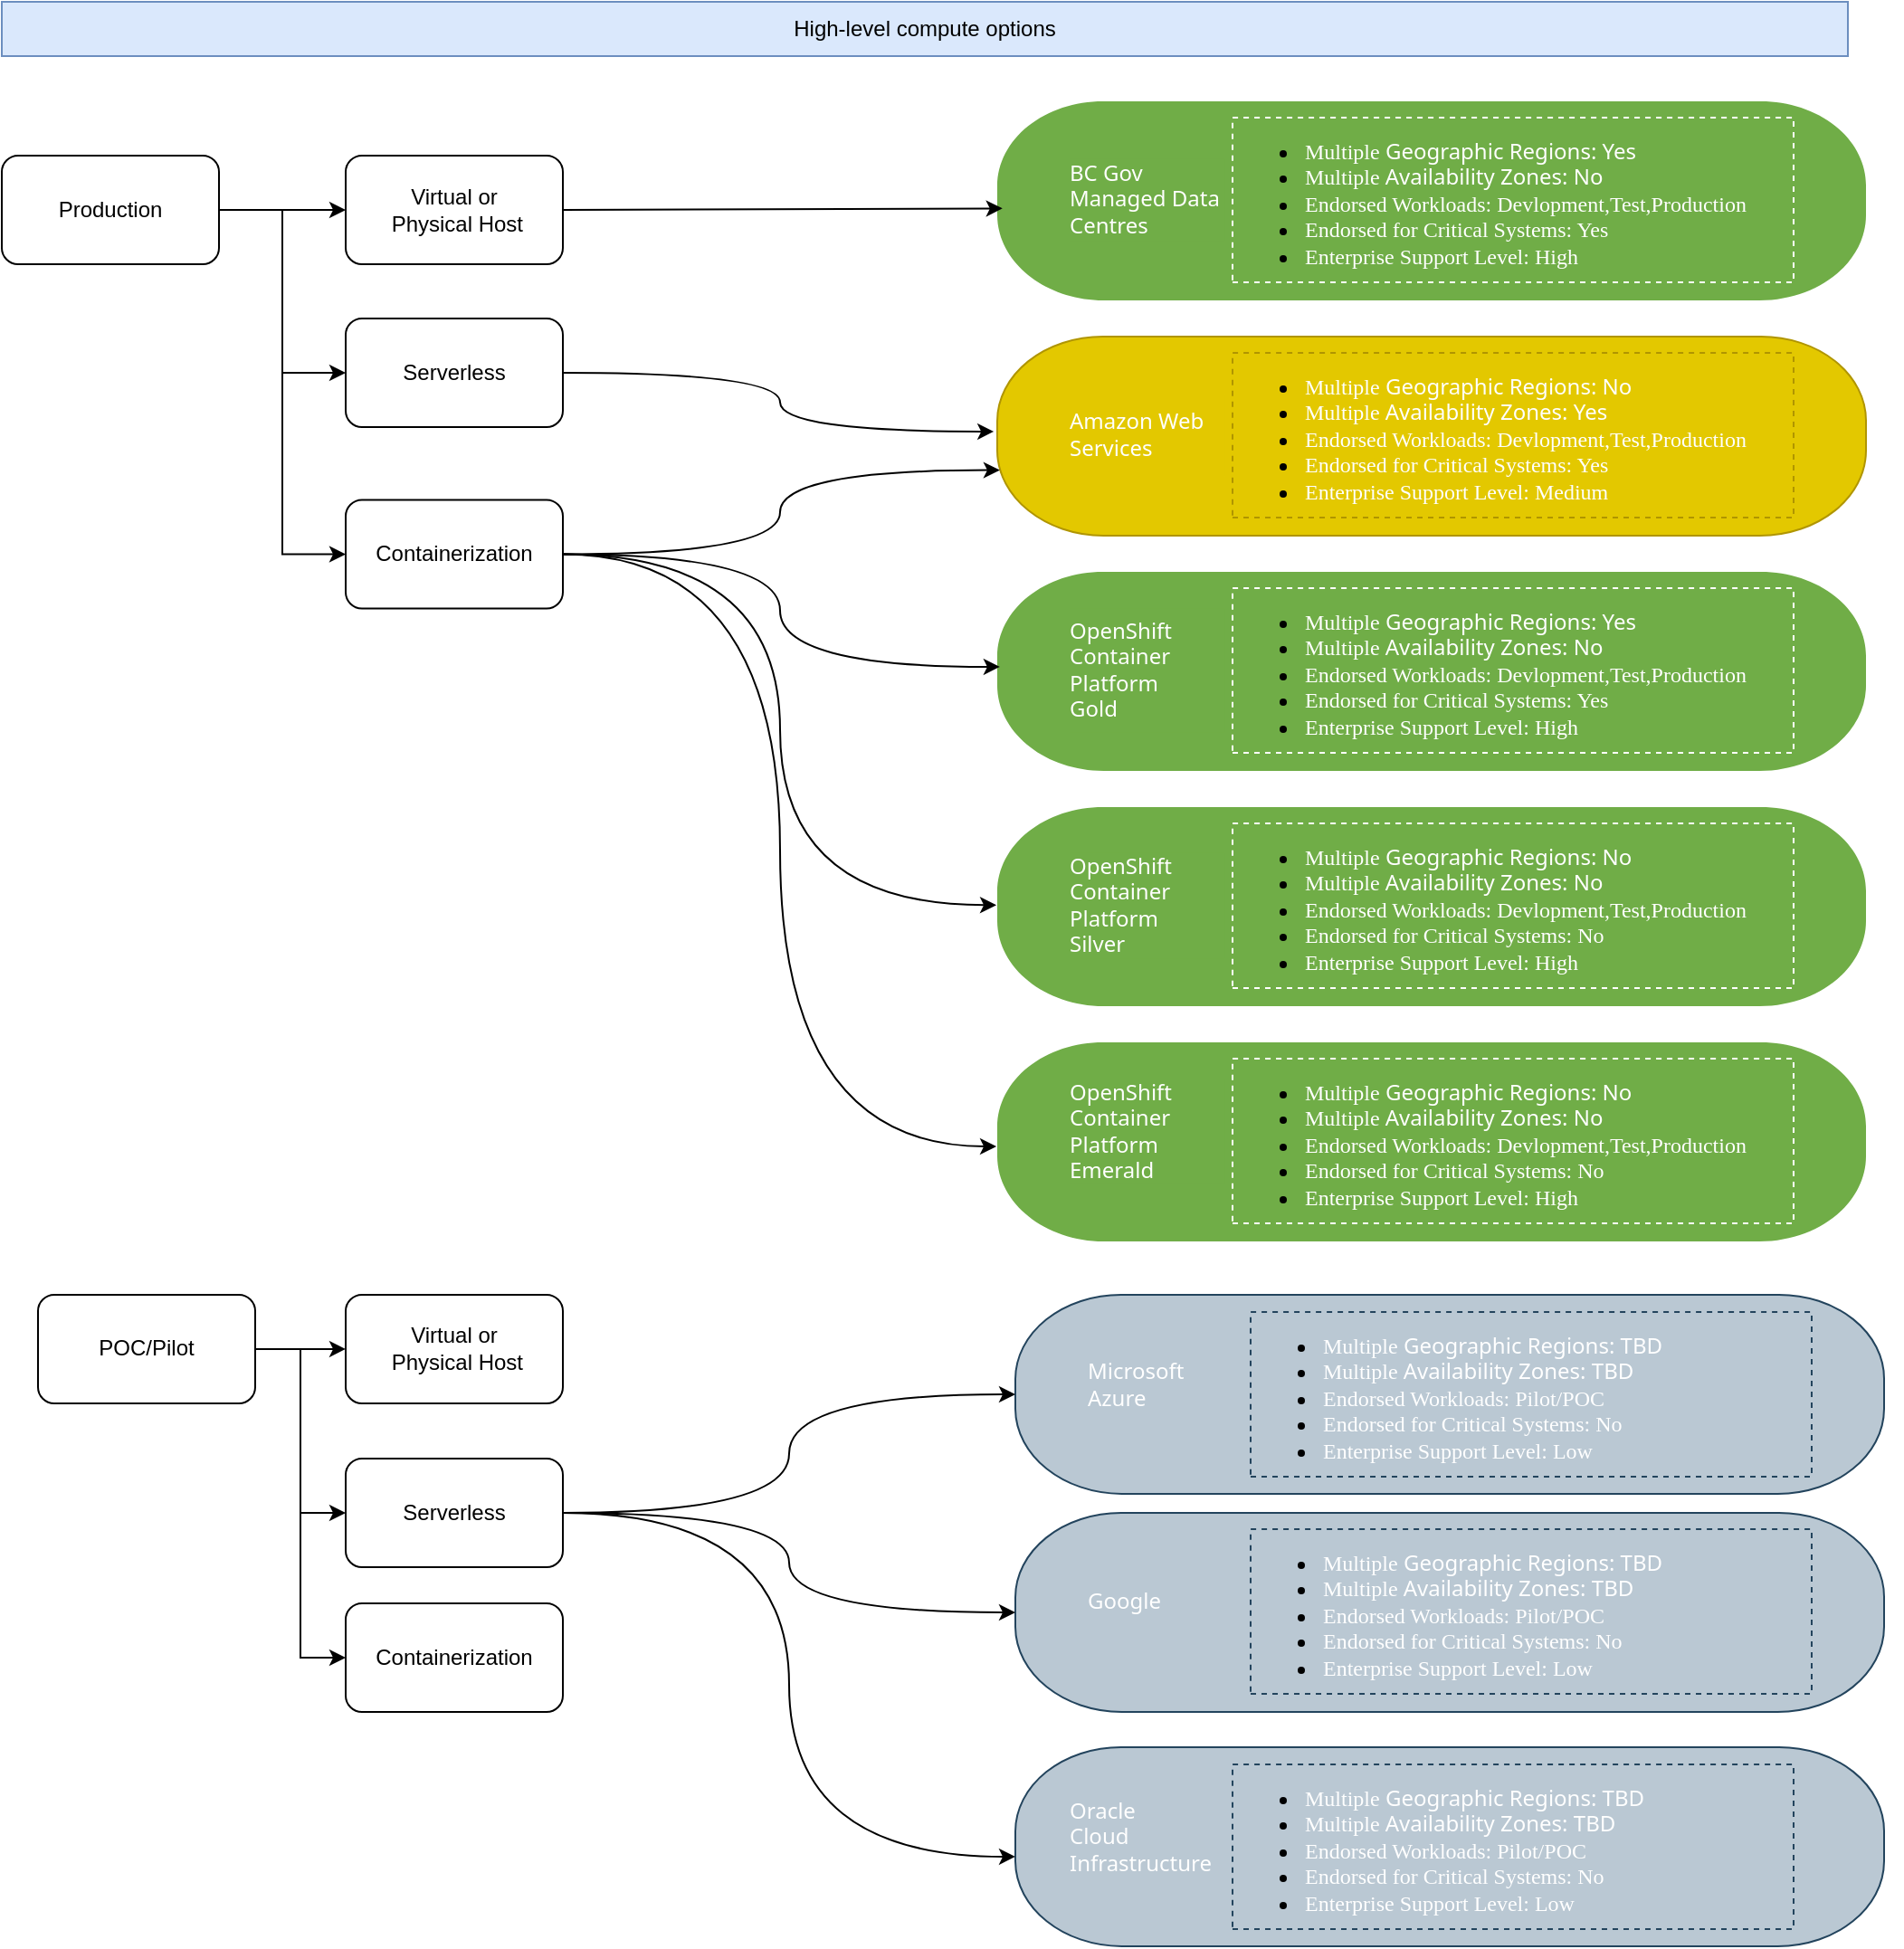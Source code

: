 <mxfile version="22.1.18" type="device">
  <diagram id="YlM8aCURYWTLifYDHDNg" name="Compute">
    <mxGraphModel dx="2814" dy="802" grid="1" gridSize="10" guides="1" tooltips="1" connect="1" arrows="1" fold="1" page="1" pageScale="1" pageWidth="850" pageHeight="1100" math="0" shadow="0">
      <root>
        <mxCell id="0" />
        <mxCell id="1" parent="0" />
        <mxCell id="L6_ODTOo7d9szGgP1L_s-1" value="High-level compute options" style="rounded=0;whiteSpace=wrap;html=1;fillColor=#dae8fc;strokeColor=#6c8ebf;" parent="1" vertex="1">
          <mxGeometry x="-1370" y="20" width="1020" height="30" as="geometry" />
        </mxCell>
        <mxCell id="L6_ODTOo7d9szGgP1L_s-3" style="edgeStyle=orthogonalEdgeStyle;rounded=0;orthogonalLoop=1;jettySize=auto;html=1;entryX=0;entryY=0.5;entryDx=0;entryDy=0;" parent="1" source="L6_ODTOo7d9szGgP1L_s-6" target="L6_ODTOo7d9szGgP1L_s-11" edge="1">
          <mxGeometry relative="1" as="geometry" />
        </mxCell>
        <mxCell id="L6_ODTOo7d9szGgP1L_s-4" style="edgeStyle=orthogonalEdgeStyle;rounded=0;orthogonalLoop=1;jettySize=auto;html=1;entryX=0;entryY=0.5;entryDx=0;entryDy=0;" parent="1" source="L6_ODTOo7d9szGgP1L_s-6" target="L6_ODTOo7d9szGgP1L_s-12" edge="1">
          <mxGeometry relative="1" as="geometry" />
        </mxCell>
        <mxCell id="L6_ODTOo7d9szGgP1L_s-5" style="edgeStyle=orthogonalEdgeStyle;rounded=0;orthogonalLoop=1;jettySize=auto;html=1;entryX=0;entryY=0.5;entryDx=0;entryDy=0;" parent="1" source="L6_ODTOo7d9szGgP1L_s-6" target="L6_ODTOo7d9szGgP1L_s-13" edge="1">
          <mxGeometry relative="1" as="geometry" />
        </mxCell>
        <mxCell id="L6_ODTOo7d9szGgP1L_s-6" value="Production" style="rounded=1;whiteSpace=wrap;html=1;" parent="1" vertex="1">
          <mxGeometry x="-1370" y="105" width="120" height="60" as="geometry" />
        </mxCell>
        <mxCell id="L6_ODTOo7d9szGgP1L_s-7" style="edgeStyle=orthogonalEdgeStyle;rounded=0;orthogonalLoop=1;jettySize=auto;html=1;entryX=0;entryY=0.5;entryDx=0;entryDy=0;" parent="1" source="L6_ODTOo7d9szGgP1L_s-10" target="L6_ODTOo7d9szGgP1L_s-55" edge="1">
          <mxGeometry relative="1" as="geometry" />
        </mxCell>
        <mxCell id="L6_ODTOo7d9szGgP1L_s-8" style="edgeStyle=orthogonalEdgeStyle;rounded=0;orthogonalLoop=1;jettySize=auto;html=1;entryX=0;entryY=0.5;entryDx=0;entryDy=0;" parent="1" source="L6_ODTOo7d9szGgP1L_s-10" target="L6_ODTOo7d9szGgP1L_s-56" edge="1">
          <mxGeometry relative="1" as="geometry" />
        </mxCell>
        <mxCell id="L6_ODTOo7d9szGgP1L_s-9" style="edgeStyle=orthogonalEdgeStyle;rounded=0;orthogonalLoop=1;jettySize=auto;html=1;entryX=0;entryY=0.5;entryDx=0;entryDy=0;" parent="1" source="L6_ODTOo7d9szGgP1L_s-10" target="L6_ODTOo7d9szGgP1L_s-58" edge="1">
          <mxGeometry relative="1" as="geometry" />
        </mxCell>
        <mxCell id="L6_ODTOo7d9szGgP1L_s-10" value="POC/Pilot" style="rounded=1;whiteSpace=wrap;html=1;" parent="1" vertex="1">
          <mxGeometry x="-1350" y="734.47" width="120" height="60" as="geometry" />
        </mxCell>
        <mxCell id="L6_ODTOo7d9szGgP1L_s-11" value="Virtual or&lt;br&gt;&amp;nbsp;Physical Host" style="rounded=1;whiteSpace=wrap;html=1;" parent="1" vertex="1">
          <mxGeometry x="-1180" y="105" width="120" height="60" as="geometry" />
        </mxCell>
        <mxCell id="L6_ODTOo7d9szGgP1L_s-12" value="Serverless" style="rounded=1;whiteSpace=wrap;html=1;" parent="1" vertex="1">
          <mxGeometry x="-1180" y="195" width="120" height="60" as="geometry" />
        </mxCell>
        <mxCell id="L6_ODTOo7d9szGgP1L_s-13" value="Containerization" style="rounded=1;whiteSpace=wrap;html=1;" parent="1" vertex="1">
          <mxGeometry x="-1180" y="295.27" width="120" height="60" as="geometry" />
        </mxCell>
        <UserObject label="" tags="Background" id="L6_ODTOo7d9szGgP1L_s-14">
          <mxCell style="vsdxID=62;fillColor=none;gradientColor=none;strokeColor=none;points=[];labelBackgroundColor=none;rounded=0;html=1;whiteSpace=wrap;" parent="1" vertex="1">
            <mxGeometry x="-740" y="75" width="420" height="130" as="geometry" />
          </mxCell>
        </UserObject>
        <mxCell id="L6_ODTOo7d9szGgP1L_s-15" style="vsdxID=63;fillColor=#70ad47;gradientColor=none;shape=stencil(vVTBbsMgDP0ajkHEpKE7d91/oJYkqCxEhK3Z348MqoZQOmmacjP2w/Z7GCN6GDs+CARktEZfxFWebYfoKwKQfSeMtM5C9IjoodFGtEZ/9Gd/HviMnK13/TlnmPy9EjBU8y0gX8FDyM/5zcOV7BfwPcOs/kc4NycXM4tmmIebgK8A70N/U5zhlnHHMIQaU8EnORZGW26l7n08oBU3rShcvaJRvI1C41WIIXE/JLQu7tpj1VNC5CUhBGVEKBWJbEUnV/ox92RU/g5OZCrrRKaqjmTKCb+BTLmBy5Gh5YoMxSR+8/y322KIf/vzzrjvi0Yq5dfNMr7eL87ldxM9fgM=);strokeColor=none;points=[];labelBackgroundColor=none;rounded=0;html=1;whiteSpace=wrap;fontSize=9;" parent="L6_ODTOo7d9szGgP1L_s-14" vertex="1">
          <mxGeometry x="-80" width="480" height="110" as="geometry" />
        </mxCell>
        <mxCell id="L6_ODTOo7d9szGgP1L_s-16" value="&lt;div style=&quot;font-size: 1px&quot;&gt;&lt;/div&gt;" style="verticalAlign=middle;align=center;overflow=width;vsdxID=65;fillColor=#70ad47;gradientColor=none;fillOpacity=0;shape=stencil(nZBLDoAgDERP0z3SIyjew0SURgSD+Lu9kMZoXLhwN9N5bdMClrNpJg1SzDH4QW/URgNYgZTkjA4UkwJUgGXng+6DX1zLfmoymdXo1zxh5z6RO6Q42BWCfc2oJfdAr/AX/IH+BF/rk7hv7MjaZ/L+RirxJ1Gd);strokeColor=#939393;spacingTop=-3;spacingBottom=-3;spacingLeft=-3;spacingRight=-3;points=[];labelBackgroundColor=none;rounded=0;html=1;whiteSpace=wrap;" parent="L6_ODTOo7d9szGgP1L_s-14" vertex="1">
          <mxGeometry x="72.083" y="3.685" width="53.75" height="116.842" as="geometry" />
        </mxCell>
        <mxCell id="L6_ODTOo7d9szGgP1L_s-17" value="&lt;div style=&quot;&quot;&gt;&lt;p style=&quot;text-align:left;margin-left:0;margin-right:0;margin-top:0px;margin-bottom:0px;text-indent:0;vertical-align:middle;direction:ltr;&quot;&gt;&lt;/p&gt;&lt;ul&gt;&lt;li&gt;&lt;font style=&quot;font-size: 12px; font-family: Calibri; color: rgb(255, 255, 255); direction: ltr; letter-spacing: 0px; line-height: 120%; opacity: 1;&quot;&gt;Multiple&lt;/font&gt;&lt;font style=&quot;font-size: 12px; font-family: &amp;quot;Segoe UI&amp;quot;; color: rgb(255, 255, 255); direction: ltr; letter-spacing: 0px; line-height: 120%; opacity: 1;&quot;&gt;&amp;nbsp;Geographic Regions: Yes&lt;br&gt;&lt;/font&gt;&lt;/li&gt;&lt;li&gt;&lt;font style=&quot;font-size: 12px; font-family: Calibri; color: rgb(255, 255, 255); direction: ltr; letter-spacing: 0px; line-height: 120%; opacity: 1;&quot;&gt;Multiple&amp;nbsp;&lt;/font&gt;&lt;font style=&quot;font-size: 12px; font-family: &amp;quot;Segoe UI&amp;quot;; color: rgb(255, 255, 255); direction: ltr; letter-spacing: 0px; line-height: 120%; opacity: 1;&quot;&gt;Availability Zones: No&lt;br&gt;&lt;/font&gt;&lt;/li&gt;&lt;li&gt;&lt;font style=&quot;font-size: 12px; font-family: Calibri; color: rgb(255, 255, 255); direction: ltr; letter-spacing: 0px; line-height: 120%; opacity: 1;&quot;&gt;Endorsed Workloads: Devlopment,Test,Production&lt;/font&gt;&lt;/li&gt;&lt;li&gt;&lt;font style=&quot;font-size: 12px; font-family: Calibri; color: rgb(255, 255, 255); direction: ltr; letter-spacing: 0px; line-height: 120%; opacity: 1;&quot;&gt;Endorsed for Critical Systems: Yes&lt;/font&gt;&lt;/li&gt;&lt;li&gt;&lt;font style=&quot;font-size: 12px; font-family: Calibri; color: rgb(255, 255, 255); direction: ltr; letter-spacing: 0px; line-height: 120%; opacity: 1;&quot;&gt;Enterprise Support Level: High&lt;/font&gt;&lt;/li&gt;&lt;/ul&gt;&lt;/div&gt;" style="verticalAlign=middle;align=left;overflow=width;vsdxID=66;fillColor=#70ad47;gradientColor=none;shape=stencil(nZBLDoAgDERP0z3SIyjew0SURgSD+Lu9kMZoXLhwN9O+tukAlrNpJg1SzDH4QW/URgNYgZTkjA4UkwJUgGXng+6DX1zLfmoymdXo17xh5zmRJ6Q42BWCfc2oJfdAr+Yv+AP9Cb7OJ3H/2JG1HNGz/84klThPVCc=);dashed=1;strokeColor=#ffffff;spacingTop=-3;spacingBottom=-3;points=[];labelBackgroundColor=none;rounded=0;html=1;whiteSpace=wrap;" parent="L6_ODTOo7d9szGgP1L_s-14" vertex="1">
          <mxGeometry x="50" y="8.95" width="310" height="91.05" as="geometry" />
        </mxCell>
        <mxCell id="L6_ODTOo7d9szGgP1L_s-18" value="&lt;div style=&quot;&quot;&gt;&lt;font style=&quot;font-family: &amp;quot;Segoe UI&amp;quot;; color: rgb(255, 255, 255); direction: ltr; letter-spacing: 0px; line-height: 120%; opacity: 1;&quot;&gt;&lt;font style=&quot;font-size: 12px;&quot;&gt;BC Gov Managed Data Centres&lt;/font&gt;&lt;br&gt;&lt;/font&gt;&lt;/div&gt;" style="verticalAlign=middle;align=left;overflow=width;vsdxID=64;fillColor=#70ad47;gradientColor=none;shape=stencil(nZBLDoAgDERP0z3SIyjew0SURgSD+Lu9kMZoXLhwN9N5bdMClrNpJg1SzDH4QW/URgNYgZTkjA4UkwJUgGXng+6DX1zLfmoymdXo1zxh5z6RO6Q42BWCfc2oJfdAr/AX/IH+BF/rk7hv7MjaZ/L+RirxJ1Gd);strokeColor=#939393;spacingTop=-3;spacingBottom=-3;points=[];labelBackgroundColor=none;rounded=0;html=1;whiteSpace=wrap;" parent="L6_ODTOo7d9szGgP1L_s-14" vertex="1">
          <mxGeometry x="-40" y="31.58" width="85.83" height="45.79" as="geometry" />
        </mxCell>
        <UserObject label="" tags="Background" id="L6_ODTOo7d9szGgP1L_s-19">
          <mxCell style="vsdxID=62;fillColor=none;gradientColor=none;strokeColor=none;points=[];labelBackgroundColor=none;rounded=0;html=1;whiteSpace=wrap;" parent="1" vertex="1">
            <mxGeometry x="-740" y="205" width="420" height="130" as="geometry" />
          </mxCell>
        </UserObject>
        <mxCell id="L6_ODTOo7d9szGgP1L_s-20" style="vsdxID=63;fillColor=#e3c800;shape=stencil(vVTBbsMgDP0ajkHEpKE7d91/oJYkqCxEhK3Z348MqoZQOmmacjP2w/Z7GCN6GDs+CARktEZfxFWebYfoKwKQfSeMtM5C9IjoodFGtEZ/9Gd/HviMnK13/TlnmPy9EjBU8y0gX8FDyM/5zcOV7BfwPcOs/kc4NycXM4tmmIebgK8A70N/U5zhlnHHMIQaU8EnORZGW26l7n08oBU3rShcvaJRvI1C41WIIXE/JLQu7tpj1VNC5CUhBGVEKBWJbEUnV/ox92RU/g5OZCrrRKaqjmTKCb+BTLmBy5Gh5YoMxSR+8/y322KIf/vzzrjvi0Yq5dfNMr7eL87ldxM9fgM=);strokeColor=#B09500;points=[];labelBackgroundColor=none;rounded=0;html=1;whiteSpace=wrap;fontSize=9;fontColor=#000000;" parent="L6_ODTOo7d9szGgP1L_s-19" vertex="1">
          <mxGeometry x="-80" width="480" height="110" as="geometry" />
        </mxCell>
        <mxCell id="L6_ODTOo7d9szGgP1L_s-21" value="&lt;div style=&quot;font-size: 1px&quot;&gt;&lt;/div&gt;" style="verticalAlign=middle;align=center;overflow=width;vsdxID=65;fillColor=#e3c800;fillOpacity=0;shape=stencil(nZBLDoAgDERP0z3SIyjew0SURgSD+Lu9kMZoXLhwN9N5bdMClrNpJg1SzDH4QW/URgNYgZTkjA4UkwJUgGXng+6DX1zLfmoymdXo1zxh5z6RO6Q42BWCfc2oJfdAr/AX/IH+BF/rk7hv7MjaZ/L+RirxJ1Gd);strokeColor=#B09500;spacingTop=-3;spacingBottom=-3;spacingLeft=-3;spacingRight=-3;points=[];labelBackgroundColor=none;rounded=0;html=1;whiteSpace=wrap;fontColor=#000000;" parent="L6_ODTOo7d9szGgP1L_s-19" vertex="1">
          <mxGeometry x="72.083" y="3.685" width="53.75" height="116.842" as="geometry" />
        </mxCell>
        <mxCell id="L6_ODTOo7d9szGgP1L_s-22" value="&lt;div style=&quot;&quot;&gt;&lt;p style=&quot;text-align:left;margin-left:0;margin-right:0;margin-top:0px;margin-bottom:0px;text-indent:0;vertical-align:middle;direction:ltr;&quot;&gt;&lt;/p&gt;&lt;ul&gt;&lt;li&gt;&lt;font style=&quot;font-size: 12px; font-family: Calibri; color: rgb(255, 255, 255); direction: ltr; letter-spacing: 0px; line-height: 120%; opacity: 1;&quot;&gt;Multiple&lt;/font&gt;&lt;font style=&quot;font-size: 12px; font-family: &amp;quot;Segoe UI&amp;quot;; color: rgb(255, 255, 255); direction: ltr; letter-spacing: 0px; line-height: 120%; opacity: 1;&quot;&gt;&amp;nbsp;Geographic Regions: No&lt;br&gt;&lt;/font&gt;&lt;/li&gt;&lt;li&gt;&lt;font style=&quot;font-size: 12px; font-family: Calibri; color: rgb(255, 255, 255); direction: ltr; letter-spacing: 0px; line-height: 120%; opacity: 1;&quot;&gt;Multiple&amp;nbsp;&lt;/font&gt;&lt;font style=&quot;font-size: 12px; font-family: &amp;quot;Segoe UI&amp;quot;; color: rgb(255, 255, 255); direction: ltr; letter-spacing: 0px; line-height: 120%; opacity: 1;&quot;&gt;Availability Zones: Yes&lt;br&gt;&lt;/font&gt;&lt;/li&gt;&lt;li&gt;&lt;font style=&quot;font-size: 12px; font-family: Calibri; color: rgb(255, 255, 255); direction: ltr; letter-spacing: 0px; line-height: 120%; opacity: 1;&quot;&gt;Endorsed Workloads: Devlopment,Test,Production&lt;/font&gt;&lt;/li&gt;&lt;li&gt;&lt;font style=&quot;font-size: 12px; font-family: Calibri; color: rgb(255, 255, 255); direction: ltr; letter-spacing: 0px; line-height: 120%; opacity: 1;&quot;&gt;Endorsed for Critical Systems: Yes&lt;/font&gt;&lt;/li&gt;&lt;li&gt;&lt;font style=&quot;font-size: 12px; font-family: Calibri; color: rgb(255, 255, 255); direction: ltr; letter-spacing: 0px; line-height: 120%; opacity: 1;&quot;&gt;Enterprise Support Level: Medium&lt;/font&gt;&lt;/li&gt;&lt;/ul&gt;&lt;/div&gt;" style="verticalAlign=middle;align=left;overflow=width;vsdxID=66;fillColor=#e3c800;shape=stencil(nZBLDoAgDERP0z3SIyjew0SURgSD+Lu9kMZoXLhwN9O+tukAlrNpJg1SzDH4QW/URgNYgZTkjA4UkwJUgGXng+6DX1zLfmoymdXo17xh5zmRJ6Q42BWCfc2oJfdAr+Yv+AP9Cb7OJ3H/2JG1HNGz/84klThPVCc=);dashed=1;strokeColor=#B09500;spacingTop=-3;spacingBottom=-3;points=[];labelBackgroundColor=none;rounded=0;html=1;whiteSpace=wrap;fontColor=#000000;" parent="L6_ODTOo7d9szGgP1L_s-19" vertex="1">
          <mxGeometry x="50" y="8.95" width="310" height="91.05" as="geometry" />
        </mxCell>
        <mxCell id="L6_ODTOo7d9szGgP1L_s-23" value="&lt;div style=&quot;&quot;&gt;&lt;font style=&quot;font-family: &amp;quot;Segoe UI&amp;quot;; color: rgb(255, 255, 255); direction: ltr; letter-spacing: 0px; line-height: 120%; opacity: 1;&quot;&gt;&lt;font style=&quot;font-size: 12px;&quot;&gt;Amazon Web Services&lt;/font&gt;&lt;br&gt;&lt;/font&gt;&lt;/div&gt;" style="verticalAlign=middle;align=left;overflow=width;vsdxID=64;fillColor=#e3c800;shape=stencil(nZBLDoAgDERP0z3SIyjew0SURgSD+Lu9kMZoXLhwN9N5bdMClrNpJg1SzDH4QW/URgNYgZTkjA4UkwJUgGXng+6DX1zLfmoymdXo1zxh5z6RO6Q42BWCfc2oJfdAr/AX/IH+BF/rk7hv7MjaZ/L+RirxJ1Gd);strokeColor=#B09500;spacingTop=-3;spacingBottom=-3;points=[];labelBackgroundColor=none;rounded=0;html=1;whiteSpace=wrap;fontColor=#000000;" parent="L6_ODTOo7d9szGgP1L_s-19" vertex="1">
          <mxGeometry x="-40" y="31.58" width="85.83" height="45.79" as="geometry" />
        </mxCell>
        <UserObject label="" tags="Background" id="L6_ODTOo7d9szGgP1L_s-24">
          <mxCell style="vsdxID=62;fillColor=none;gradientColor=none;strokeColor=none;points=[];labelBackgroundColor=none;rounded=0;html=1;whiteSpace=wrap;" parent="1" vertex="1">
            <mxGeometry x="-740" y="335" width="420" height="130" as="geometry" />
          </mxCell>
        </UserObject>
        <mxCell id="L6_ODTOo7d9szGgP1L_s-25" style="vsdxID=63;fillColor=#70ad47;gradientColor=none;shape=stencil(vVTBbsMgDP0ajkHEpKE7d91/oJYkqCxEhK3Z348MqoZQOmmacjP2w/Z7GCN6GDs+CARktEZfxFWebYfoKwKQfSeMtM5C9IjoodFGtEZ/9Gd/HviMnK13/TlnmPy9EjBU8y0gX8FDyM/5zcOV7BfwPcOs/kc4NycXM4tmmIebgK8A70N/U5zhlnHHMIQaU8EnORZGW26l7n08oBU3rShcvaJRvI1C41WIIXE/JLQu7tpj1VNC5CUhBGVEKBWJbEUnV/ox92RU/g5OZCrrRKaqjmTKCb+BTLmBy5Gh5YoMxSR+8/y322KIf/vzzrjvi0Yq5dfNMr7eL87ldxM9fgM=);strokeColor=none;points=[];labelBackgroundColor=none;rounded=0;html=1;whiteSpace=wrap;fontSize=9;" parent="L6_ODTOo7d9szGgP1L_s-24" vertex="1">
          <mxGeometry x="-80" width="480" height="110" as="geometry" />
        </mxCell>
        <mxCell id="L6_ODTOo7d9szGgP1L_s-26" value="&lt;div style=&quot;font-size: 1px&quot;&gt;&lt;/div&gt;" style="verticalAlign=middle;align=center;overflow=width;vsdxID=65;fillColor=#70ad47;gradientColor=none;fillOpacity=0;shape=stencil(nZBLDoAgDERP0z3SIyjew0SURgSD+Lu9kMZoXLhwN9N5bdMClrNpJg1SzDH4QW/URgNYgZTkjA4UkwJUgGXng+6DX1zLfmoymdXo1zxh5z6RO6Q42BWCfc2oJfdAr/AX/IH+BF/rk7hv7MjaZ/L+RirxJ1Gd);strokeColor=#939393;spacingTop=-3;spacingBottom=-3;spacingLeft=-3;spacingRight=-3;points=[];labelBackgroundColor=none;rounded=0;html=1;whiteSpace=wrap;" parent="L6_ODTOo7d9szGgP1L_s-24" vertex="1">
          <mxGeometry x="72.083" y="3.685" width="53.75" height="116.842" as="geometry" />
        </mxCell>
        <mxCell id="L6_ODTOo7d9szGgP1L_s-27" value="&lt;div style=&quot;&quot;&gt;&lt;p style=&quot;text-align:left;margin-left:0;margin-right:0;margin-top:0px;margin-bottom:0px;text-indent:0;vertical-align:middle;direction:ltr;&quot;&gt;&lt;/p&gt;&lt;ul&gt;&lt;li&gt;&lt;font style=&quot;font-size: 12px; font-family: Calibri; color: rgb(255, 255, 255); direction: ltr; letter-spacing: 0px; line-height: 120%; opacity: 1;&quot;&gt;Multiple&lt;/font&gt;&lt;font style=&quot;font-size: 12px; font-family: &amp;quot;Segoe UI&amp;quot;; color: rgb(255, 255, 255); direction: ltr; letter-spacing: 0px; line-height: 120%; opacity: 1;&quot;&gt;&amp;nbsp;Geographic Regions: Yes&lt;br&gt;&lt;/font&gt;&lt;/li&gt;&lt;li&gt;&lt;font style=&quot;font-size: 12px; font-family: Calibri; color: rgb(255, 255, 255); direction: ltr; letter-spacing: 0px; line-height: 120%; opacity: 1;&quot;&gt;Multiple&amp;nbsp;&lt;/font&gt;&lt;font style=&quot;font-size: 12px; font-family: &amp;quot;Segoe UI&amp;quot;; color: rgb(255, 255, 255); direction: ltr; letter-spacing: 0px; line-height: 120%; opacity: 1;&quot;&gt;Availability Zones: No&lt;br&gt;&lt;/font&gt;&lt;/li&gt;&lt;li&gt;&lt;font style=&quot;font-size: 12px; font-family: Calibri; color: rgb(255, 255, 255); direction: ltr; letter-spacing: 0px; line-height: 120%; opacity: 1;&quot;&gt;Endorsed Workloads: Devlopment,Test,Production&lt;/font&gt;&lt;/li&gt;&lt;li&gt;&lt;font style=&quot;font-size: 12px; font-family: Calibri; color: rgb(255, 255, 255); direction: ltr; letter-spacing: 0px; line-height: 120%; opacity: 1;&quot;&gt;Endorsed for Critical&amp;nbsp;Systems: Yes&lt;/font&gt;&lt;/li&gt;&lt;li&gt;&lt;font style=&quot;font-size: 12px; font-family: Calibri; color: rgb(255, 255, 255); direction: ltr; letter-spacing: 0px; line-height: 120%; opacity: 1;&quot;&gt;Enterprise Support Level: High&lt;/font&gt;&lt;/li&gt;&lt;/ul&gt;&lt;/div&gt;" style="verticalAlign=middle;align=left;overflow=width;vsdxID=66;fillColor=#70ad47;gradientColor=none;shape=stencil(nZBLDoAgDERP0z3SIyjew0SURgSD+Lu9kMZoXLhwN9O+tukAlrNpJg1SzDH4QW/URgNYgZTkjA4UkwJUgGXng+6DX1zLfmoymdXo17xh5zmRJ6Q42BWCfc2oJfdAr+Yv+AP9Cb7OJ3H/2JG1HNGz/84klThPVCc=);dashed=1;strokeColor=#ffffff;spacingTop=-3;spacingBottom=-3;points=[];labelBackgroundColor=none;rounded=0;html=1;whiteSpace=wrap;" parent="L6_ODTOo7d9szGgP1L_s-24" vertex="1">
          <mxGeometry x="50" y="8.95" width="310" height="91.05" as="geometry" />
        </mxCell>
        <UserObject label="" tags="Background" id="L6_ODTOo7d9szGgP1L_s-28">
          <mxCell style="vsdxID=62;fillColor=none;gradientColor=none;strokeColor=none;points=[];labelBackgroundColor=none;rounded=0;html=1;whiteSpace=wrap;" parent="1" vertex="1">
            <mxGeometry x="-740" y="465" width="420" height="130" as="geometry" />
          </mxCell>
        </UserObject>
        <mxCell id="L6_ODTOo7d9szGgP1L_s-29" style="vsdxID=63;fillColor=#70ad47;gradientColor=none;shape=stencil(vVTBbsMgDP0ajkHEpKE7d91/oJYkqCxEhK3Z348MqoZQOmmacjP2w/Z7GCN6GDs+CARktEZfxFWebYfoKwKQfSeMtM5C9IjoodFGtEZ/9Gd/HviMnK13/TlnmPy9EjBU8y0gX8FDyM/5zcOV7BfwPcOs/kc4NycXM4tmmIebgK8A70N/U5zhlnHHMIQaU8EnORZGW26l7n08oBU3rShcvaJRvI1C41WIIXE/JLQu7tpj1VNC5CUhBGVEKBWJbEUnV/ox92RU/g5OZCrrRKaqjmTKCb+BTLmBy5Gh5YoMxSR+8/y322KIf/vzzrjvi0Yq5dfNMr7eL87ldxM9fgM=);strokeColor=none;points=[];labelBackgroundColor=none;rounded=0;html=1;whiteSpace=wrap;fontSize=9;" parent="L6_ODTOo7d9szGgP1L_s-28" vertex="1">
          <mxGeometry x="-80" width="480" height="110" as="geometry" />
        </mxCell>
        <mxCell id="L6_ODTOo7d9szGgP1L_s-30" value="&lt;div style=&quot;font-size: 1px&quot;&gt;&lt;/div&gt;" style="verticalAlign=middle;align=center;overflow=width;vsdxID=65;fillColor=#70ad47;gradientColor=none;fillOpacity=0;shape=stencil(nZBLDoAgDERP0z3SIyjew0SURgSD+Lu9kMZoXLhwN9N5bdMClrNpJg1SzDH4QW/URgNYgZTkjA4UkwJUgGXng+6DX1zLfmoymdXo1zxh5z6RO6Q42BWCfc2oJfdAr/AX/IH+BF/rk7hv7MjaZ/L+RirxJ1Gd);strokeColor=#939393;spacingTop=-3;spacingBottom=-3;spacingLeft=-3;spacingRight=-3;points=[];labelBackgroundColor=none;rounded=0;html=1;whiteSpace=wrap;" parent="L6_ODTOo7d9szGgP1L_s-28" vertex="1">
          <mxGeometry x="72.083" y="3.685" width="53.75" height="116.842" as="geometry" />
        </mxCell>
        <mxCell id="L6_ODTOo7d9szGgP1L_s-31" value="&lt;div style=&quot;&quot;&gt;&lt;p style=&quot;text-align:left;margin-left:0;margin-right:0;margin-top:0px;margin-bottom:0px;text-indent:0;vertical-align:middle;direction:ltr;&quot;&gt;&lt;/p&gt;&lt;ul&gt;&lt;li&gt;&lt;font style=&quot;font-size: 12px; font-family: Calibri; color: rgb(255, 255, 255); direction: ltr; letter-spacing: 0px; line-height: 120%; opacity: 1;&quot;&gt;Multiple&lt;/font&gt;&lt;font style=&quot;font-size: 12px; font-family: &amp;quot;Segoe UI&amp;quot;; color: rgb(255, 255, 255); direction: ltr; letter-spacing: 0px; line-height: 120%; opacity: 1;&quot;&gt;&amp;nbsp;Geographic Regions: No&lt;br&gt;&lt;/font&gt;&lt;/li&gt;&lt;li&gt;&lt;font style=&quot;font-size: 12px; font-family: Calibri; color: rgb(255, 255, 255); direction: ltr; letter-spacing: 0px; line-height: 120%; opacity: 1;&quot;&gt;Multiple&amp;nbsp;&lt;/font&gt;&lt;font style=&quot;font-size: 12px; font-family: &amp;quot;Segoe UI&amp;quot;; color: rgb(255, 255, 255); direction: ltr; letter-spacing: 0px; line-height: 120%; opacity: 1;&quot;&gt;Availability Zones: No&lt;br&gt;&lt;/font&gt;&lt;/li&gt;&lt;li&gt;&lt;font style=&quot;font-size: 12px; font-family: Calibri; color: rgb(255, 255, 255); direction: ltr; letter-spacing: 0px; line-height: 120%; opacity: 1;&quot;&gt;Endorsed Workloads: Devlopment,Test,Production&lt;/font&gt;&lt;/li&gt;&lt;li&gt;&lt;font style=&quot;font-size: 12px; font-family: Calibri; color: rgb(255, 255, 255); direction: ltr; letter-spacing: 0px; line-height: 120%; opacity: 1;&quot;&gt;Endorsed for Critical&amp;nbsp;Systems: No&lt;/font&gt;&lt;/li&gt;&lt;li&gt;&lt;font style=&quot;font-size: 12px; font-family: Calibri; color: rgb(255, 255, 255); direction: ltr; letter-spacing: 0px; line-height: 120%; opacity: 1;&quot;&gt;Enterprise Support Level: High&lt;/font&gt;&lt;/li&gt;&lt;/ul&gt;&lt;/div&gt;" style="verticalAlign=middle;align=left;overflow=width;vsdxID=66;fillColor=#70ad47;gradientColor=none;shape=stencil(nZBLDoAgDERP0z3SIyjew0SURgSD+Lu9kMZoXLhwN9O+tukAlrNpJg1SzDH4QW/URgNYgZTkjA4UkwJUgGXng+6DX1zLfmoymdXo17xh5zmRJ6Q42BWCfc2oJfdAr+Yv+AP9Cb7OJ3H/2JG1HNGz/84klThPVCc=);dashed=1;strokeColor=#ffffff;spacingTop=-3;spacingBottom=-3;points=[];labelBackgroundColor=none;rounded=0;html=1;whiteSpace=wrap;" parent="L6_ODTOo7d9szGgP1L_s-28" vertex="1">
          <mxGeometry x="50" y="8.95" width="310" height="91.05" as="geometry" />
        </mxCell>
        <UserObject label="" tags="Background" id="L6_ODTOo7d9szGgP1L_s-32">
          <mxCell style="vsdxID=62;fillColor=none;gradientColor=none;strokeColor=none;points=[];labelBackgroundColor=none;rounded=0;html=1;whiteSpace=wrap;" parent="1" vertex="1">
            <mxGeometry x="-740" y="595" width="420" height="130" as="geometry" />
          </mxCell>
        </UserObject>
        <mxCell id="L6_ODTOo7d9szGgP1L_s-33" style="vsdxID=63;fillColor=#70ad47;gradientColor=none;shape=stencil(vVTBbsMgDP0ajkHEpKE7d91/oJYkqCxEhK3Z348MqoZQOmmacjP2w/Z7GCN6GDs+CARktEZfxFWebYfoKwKQfSeMtM5C9IjoodFGtEZ/9Gd/HviMnK13/TlnmPy9EjBU8y0gX8FDyM/5zcOV7BfwPcOs/kc4NycXM4tmmIebgK8A70N/U5zhlnHHMIQaU8EnORZGW26l7n08oBU3rShcvaJRvI1C41WIIXE/JLQu7tpj1VNC5CUhBGVEKBWJbEUnV/ox92RU/g5OZCrrRKaqjmTKCb+BTLmBy5Gh5YoMxSR+8/y322KIf/vzzrjvi0Yq5dfNMr7eL87ldxM9fgM=);strokeColor=none;points=[];labelBackgroundColor=none;rounded=0;html=1;whiteSpace=wrap;fontSize=9;" parent="L6_ODTOo7d9szGgP1L_s-32" vertex="1">
          <mxGeometry x="-80" width="480" height="110" as="geometry" />
        </mxCell>
        <mxCell id="L6_ODTOo7d9szGgP1L_s-34" value="&lt;div style=&quot;font-size: 1px&quot;&gt;&lt;/div&gt;" style="verticalAlign=middle;align=center;overflow=width;vsdxID=65;fillColor=#70ad47;gradientColor=none;fillOpacity=0;shape=stencil(nZBLDoAgDERP0z3SIyjew0SURgSD+Lu9kMZoXLhwN9N5bdMClrNpJg1SzDH4QW/URgNYgZTkjA4UkwJUgGXng+6DX1zLfmoymdXo1zxh5z6RO6Q42BWCfc2oJfdAr/AX/IH+BF/rk7hv7MjaZ/L+RirxJ1Gd);strokeColor=#939393;spacingTop=-3;spacingBottom=-3;spacingLeft=-3;spacingRight=-3;points=[];labelBackgroundColor=none;rounded=0;html=1;whiteSpace=wrap;" parent="L6_ODTOo7d9szGgP1L_s-32" vertex="1">
          <mxGeometry x="72.083" y="3.685" width="53.75" height="116.842" as="geometry" />
        </mxCell>
        <mxCell id="L6_ODTOo7d9szGgP1L_s-35" value="&lt;div style=&quot;&quot;&gt;&lt;p style=&quot;text-align:left;margin-left:0;margin-right:0;margin-top:0px;margin-bottom:0px;text-indent:0;vertical-align:middle;direction:ltr;&quot;&gt;&lt;/p&gt;&lt;ul&gt;&lt;li&gt;&lt;font style=&quot;font-size: 12px; font-family: Calibri; color: rgb(255, 255, 255); direction: ltr; letter-spacing: 0px; line-height: 120%; opacity: 1;&quot;&gt;Multiple&lt;/font&gt;&lt;font style=&quot;font-size: 12px; font-family: &amp;quot;Segoe UI&amp;quot;; color: rgb(255, 255, 255); direction: ltr; letter-spacing: 0px; line-height: 120%; opacity: 1;&quot;&gt;&amp;nbsp;Geographic Regions: No&lt;br&gt;&lt;/font&gt;&lt;/li&gt;&lt;li&gt;&lt;font style=&quot;font-size: 12px; font-family: Calibri; color: rgb(255, 255, 255); direction: ltr; letter-spacing: 0px; line-height: 120%; opacity: 1;&quot;&gt;Multiple&amp;nbsp;&lt;/font&gt;&lt;font style=&quot;font-size: 12px; font-family: &amp;quot;Segoe UI&amp;quot;; color: rgb(255, 255, 255); direction: ltr; letter-spacing: 0px; line-height: 120%; opacity: 1;&quot;&gt;Availability Zones: No&lt;br&gt;&lt;/font&gt;&lt;/li&gt;&lt;li&gt;&lt;font style=&quot;font-size: 12px; font-family: Calibri; color: rgb(255, 255, 255); direction: ltr; letter-spacing: 0px; line-height: 120%; opacity: 1;&quot;&gt;Endorsed Workloads: Devlopment,Test,Production&lt;/font&gt;&lt;/li&gt;&lt;li&gt;&lt;font style=&quot;font-size: 12px; font-family: Calibri; color: rgb(255, 255, 255); direction: ltr; letter-spacing: 0px; line-height: 120%; opacity: 1;&quot;&gt;Endorsed for Critical&amp;nbsp;Systems: No&lt;/font&gt;&lt;/li&gt;&lt;li&gt;&lt;font style=&quot;font-size: 12px; font-family: Calibri; color: rgb(255, 255, 255); direction: ltr; letter-spacing: 0px; line-height: 120%; opacity: 1;&quot;&gt;Enterprise Support Level: High&lt;/font&gt;&lt;/li&gt;&lt;/ul&gt;&lt;/div&gt;" style="verticalAlign=middle;align=left;overflow=width;vsdxID=66;fillColor=#70ad47;gradientColor=none;shape=stencil(nZBLDoAgDERP0z3SIyjew0SURgSD+Lu9kMZoXLhwN9O+tukAlrNpJg1SzDH4QW/URgNYgZTkjA4UkwJUgGXng+6DX1zLfmoymdXo17xh5zmRJ6Q42BWCfc2oJfdAr+Yv+AP9Cb7OJ3H/2JG1HNGz/84klThPVCc=);dashed=1;strokeColor=#ffffff;spacingTop=-3;spacingBottom=-3;points=[];labelBackgroundColor=none;rounded=0;html=1;whiteSpace=wrap;" parent="L6_ODTOo7d9szGgP1L_s-32" vertex="1">
          <mxGeometry x="50" y="8.95" width="310" height="91.05" as="geometry" />
        </mxCell>
        <mxCell id="L6_ODTOo7d9szGgP1L_s-36" value="&lt;div style=&quot;&quot;&gt;&lt;font style=&quot;font-family: &amp;quot;Segoe UI&amp;quot;; color: rgb(255, 255, 255); direction: ltr; letter-spacing: 0px; line-height: 120%; opacity: 1;&quot;&gt;OpenShift Container Platform&amp;nbsp;&lt;/font&gt;&lt;/div&gt;&lt;div style=&quot;&quot;&gt;&lt;font style=&quot;font-family: &amp;quot;Segoe UI&amp;quot;; color: rgb(255, 255, 255); direction: ltr; letter-spacing: 0px; line-height: 120%; opacity: 1;&quot;&gt;Gold&lt;/font&gt;&lt;/div&gt;" style="verticalAlign=middle;align=left;overflow=width;vsdxID=64;fillColor=#70ad47;gradientColor=none;shape=stencil(nZBLDoAgDERP0z3SIyjew0SURgSD+Lu9kMZoXLhwN9N5bdMClrNpJg1SzDH4QW/URgNYgZTkjA4UkwJUgGXng+6DX1zLfmoymdXo1zxh5z6RO6Q42BWCfc2oJfdAr/AX/IH+BF/rk7hv7MjaZ/L+RirxJ1Gd);strokeColor=#939393;spacingTop=-3;spacingBottom=-3;points=[];labelBackgroundColor=none;rounded=0;html=1;whiteSpace=wrap;" parent="1" vertex="1">
          <mxGeometry x="-780" y="355.27" width="85.83" height="68.42" as="geometry" />
        </mxCell>
        <mxCell id="L6_ODTOo7d9szGgP1L_s-37" value="&lt;div style=&quot;&quot;&gt;&lt;font style=&quot;direction: ltr; letter-spacing: 0px; line-height: 120%; opacity: 1;&quot;&gt;&lt;div style=&quot;color: rgb(0, 0, 0); font-family: Helvetica; border-color: var(--border-color);&quot;&gt;&lt;font style=&quot;border-color: var(--border-color); font-family: &amp;quot;Segoe UI&amp;quot;; color: rgb(255, 255, 255); direction: ltr; letter-spacing: 0px; line-height: 14.4px; opacity: 1;&quot;&gt;OpenShift Container Platform&amp;nbsp;&lt;/font&gt;&lt;/div&gt;&lt;div style=&quot;border-color: var(--border-color);&quot;&gt;&lt;font face=&quot;Segoe UI&quot; color=&quot;#ffffff&quot;&gt;Silver&lt;/font&gt;&lt;/div&gt;&lt;/font&gt;&lt;/div&gt;" style="verticalAlign=middle;align=left;overflow=width;vsdxID=64;fillColor=#70ad47;gradientColor=none;shape=stencil(nZBLDoAgDERP0z3SIyjew0SURgSD+Lu9kMZoXLhwN9N5bdMClrNpJg1SzDH4QW/URgNYgZTkjA4UkwJUgGXng+6DX1zLfmoymdXo1zxh5z6RO6Q42BWCfc2oJfdAr/AX/IH+BF/rk7hv7MjaZ/L+RirxJ1Gd);strokeColor=#939393;spacingTop=-3;spacingBottom=-3;points=[];labelBackgroundColor=none;rounded=0;html=1;whiteSpace=wrap;" parent="1" vertex="1">
          <mxGeometry x="-780" y="490.27" width="85.83" height="58.42" as="geometry" />
        </mxCell>
        <mxCell id="L6_ODTOo7d9szGgP1L_s-38" value="&lt;div style=&quot;&quot;&gt;&lt;font style=&quot;direction: ltr; letter-spacing: 0px; line-height: 120%; opacity: 1;&quot;&gt;&lt;div style=&quot;color: rgb(0, 0, 0); font-family: Helvetica; border-color: var(--border-color);&quot;&gt;&lt;font style=&quot;border-color: var(--border-color); font-family: &amp;quot;Segoe UI&amp;quot;; color: rgb(255, 255, 255); direction: ltr; letter-spacing: 0px; line-height: 14.4px; opacity: 1;&quot;&gt;OpenShift Container Platform&amp;nbsp;&lt;/font&gt;&lt;/div&gt;&lt;div style=&quot;border-color: var(--border-color);&quot;&gt;&lt;font face=&quot;Segoe UI&quot; color=&quot;#ffffff&quot;&gt;Emerald&lt;/font&gt;&lt;/div&gt;&lt;/font&gt;&lt;/div&gt;" style="verticalAlign=middle;align=left;overflow=width;vsdxID=64;fillColor=#70ad47;gradientColor=none;shape=stencil(nZBLDoAgDERP0z3SIyjew0SURgSD+Lu9kMZoXLhwN9N5bdMClrNpJg1SzDH4QW/URgNYgZTkjA4UkwJUgGXng+6DX1zLfmoymdXo1zxh5z6RO6Q42BWCfc2oJfdAr/AX/IH+BF/rk7hv7MjaZ/L+RirxJ1Gd);strokeColor=#939393;spacingTop=-3;spacingBottom=-3;points=[];labelBackgroundColor=none;rounded=0;html=1;whiteSpace=wrap;" parent="1" vertex="1">
          <mxGeometry x="-780" y="615" width="85.83" height="58.42" as="geometry" />
        </mxCell>
        <mxCell id="L6_ODTOo7d9szGgP1L_s-39" style="vsdxID=63;fillColor=#bac8d3;shape=stencil(vVTBbsMgDP0ajkHEpKE7d91/oJYkqCxEhK3Z348MqoZQOmmacjP2w/Z7GCN6GDs+CARktEZfxFWebYfoKwKQfSeMtM5C9IjoodFGtEZ/9Gd/HviMnK13/TlnmPy9EjBU8y0gX8FDyM/5zcOV7BfwPcOs/kc4NycXM4tmmIebgK8A70N/U5zhlnHHMIQaU8EnORZGW26l7n08oBU3rShcvaJRvI1C41WIIXE/JLQu7tpj1VNC5CUhBGVEKBWJbEUnV/ox92RU/g5OZCrrRKaqjmTKCb+BTLmBy5Gh5YoMxSR+8/y322KIf/vzzrjvi0Yq5dfNMr7eL87ldxM9fgM=);strokeColor=#23445d;points=[];labelBackgroundColor=none;rounded=0;html=1;whiteSpace=wrap;fontSize=9;" parent="1" vertex="1">
          <mxGeometry x="-810" y="984.47" width="480" height="110" as="geometry" />
        </mxCell>
        <mxCell id="L6_ODTOo7d9szGgP1L_s-40" value="&lt;div style=&quot;&quot;&gt;&lt;p style=&quot;text-align:left;margin-left:0;margin-right:0;margin-top:0px;margin-bottom:0px;text-indent:0;vertical-align:middle;direction:ltr;&quot;&gt;&lt;/p&gt;&lt;ul&gt;&lt;li&gt;&lt;font style=&quot;font-size: 12px; font-family: Calibri; color: rgb(255, 255, 255); direction: ltr; letter-spacing: 0px; line-height: 120%; opacity: 1;&quot;&gt;Multiple&lt;/font&gt;&lt;font style=&quot;font-size: 12px; font-family: &amp;quot;Segoe UI&amp;quot;; color: rgb(255, 255, 255); direction: ltr; letter-spacing: 0px; line-height: 120%; opacity: 1;&quot;&gt;&amp;nbsp;Geographic Regions: TBD&lt;br&gt;&lt;/font&gt;&lt;/li&gt;&lt;li&gt;&lt;font style=&quot;font-size: 12px; font-family: Calibri; color: rgb(255, 255, 255); direction: ltr; letter-spacing: 0px; line-height: 120%; opacity: 1;&quot;&gt;Multiple&amp;nbsp;&lt;/font&gt;&lt;font style=&quot;font-size: 12px; font-family: &amp;quot;Segoe UI&amp;quot;; color: rgb(255, 255, 255); direction: ltr; letter-spacing: 0px; line-height: 120%; opacity: 1;&quot;&gt;Availability Zones: TBD&lt;br&gt;&lt;/font&gt;&lt;/li&gt;&lt;li&gt;&lt;font style=&quot;font-size: 12px; font-family: Calibri; color: rgb(255, 255, 255); direction: ltr; letter-spacing: 0px; line-height: 120%; opacity: 1;&quot;&gt;Endorsed Workloads: Pilot/POC&lt;/font&gt;&lt;/li&gt;&lt;li&gt;&lt;font style=&quot;font-size: 12px; font-family: Calibri; color: rgb(255, 255, 255); direction: ltr; letter-spacing: 0px; line-height: 120%; opacity: 1;&quot;&gt;Endorsed for Critical Systems: No&lt;/font&gt;&lt;/li&gt;&lt;li&gt;&lt;font style=&quot;font-size: 12px; font-family: Calibri; color: rgb(255, 255, 255); direction: ltr; letter-spacing: 0px; line-height: 120%; opacity: 1;&quot;&gt;Enterprise Support Level: Low&lt;/font&gt;&lt;/li&gt;&lt;/ul&gt;&lt;/div&gt;" style="verticalAlign=middle;align=left;overflow=width;vsdxID=66;fillColor=#bac8d3;shape=stencil(nZBLDoAgDERP0z3SIyjew0SURgSD+Lu9kMZoXLhwN9O+tukAlrNpJg1SzDH4QW/URgNYgZTkjA4UkwJUgGXng+6DX1zLfmoymdXo17xh5zmRJ6Q42BWCfc2oJfdAr+Yv+AP9Cb7OJ3H/2JG1HNGz/84klThPVCc=);dashed=1;strokeColor=#23445d;spacingTop=-3;spacingBottom=-3;points=[];labelBackgroundColor=none;rounded=0;html=1;whiteSpace=wrap;" parent="1" vertex="1">
          <mxGeometry x="-690" y="993.95" width="310" height="91.05" as="geometry" />
        </mxCell>
        <mxCell id="L6_ODTOo7d9szGgP1L_s-41" value="&lt;div style=&quot;&quot;&gt;&lt;font face=&quot;Segoe UI&quot; color=&quot;#ffffff&quot; style=&quot;direction: ltr; letter-spacing: 0px; line-height: 120%; opacity: 1;&quot;&gt;&lt;div style=&quot;border-color: var(--border-color);&quot;&gt;Oracle&lt;/div&gt;&lt;div style=&quot;border-color: var(--border-color);&quot;&gt;Cloud&lt;/div&gt;&lt;div style=&quot;border-color: var(--border-color);&quot;&gt;Infrastructure&lt;/div&gt;&lt;/font&gt;&lt;/div&gt;" style="verticalAlign=middle;align=left;overflow=width;vsdxID=64;fillColor=#bac8d3;shape=stencil(nZBLDoAgDERP0z3SIyjew0SURgSD+Lu9kMZoXLhwN9N5bdMClrNpJg1SzDH4QW/URgNYgZTkjA4UkwJUgGXng+6DX1zLfmoymdXo1zxh5z6RO6Q42BWCfc2oJfdAr/AX/IH+BF/rk7hv7MjaZ/L+RirxJ1Gd);strokeColor=#23445d;spacingTop=-3;spacingBottom=-3;points=[];labelBackgroundColor=none;rounded=0;html=1;whiteSpace=wrap;" parent="1" vertex="1">
          <mxGeometry x="-780" y="1005" width="85.83" height="58.42" as="geometry" />
        </mxCell>
        <mxCell id="L6_ODTOo7d9szGgP1L_s-42" style="vsdxID=63;fillColor=#bac8d3;shape=stencil(vVTBbsMgDP0ajkHEpKE7d91/oJYkqCxEhK3Z348MqoZQOmmacjP2w/Z7GCN6GDs+CARktEZfxFWebYfoKwKQfSeMtM5C9IjoodFGtEZ/9Gd/HviMnK13/TlnmPy9EjBU8y0gX8FDyM/5zcOV7BfwPcOs/kc4NycXM4tmmIebgK8A70N/U5zhlnHHMIQaU8EnORZGW26l7n08oBU3rShcvaJRvI1C41WIIXE/JLQu7tpj1VNC5CUhBGVEKBWJbEUnV/ox92RU/g5OZCrrRKaqjmTKCb+BTLmBy5Gh5YoMxSR+8/y322KIf/vzzrjvi0Yq5dfNMr7eL87ldxM9fgM=);strokeColor=#23445d;points=[];labelBackgroundColor=none;rounded=0;html=1;whiteSpace=wrap;fontSize=9;" parent="1" vertex="1">
          <mxGeometry x="-810" y="855" width="480" height="110" as="geometry" />
        </mxCell>
        <mxCell id="L6_ODTOo7d9szGgP1L_s-43" value="&lt;div style=&quot;&quot;&gt;&lt;p style=&quot;text-align:left;margin-left:0;margin-right:0;margin-top:0px;margin-bottom:0px;text-indent:0;vertical-align:middle;direction:ltr;&quot;&gt;&lt;/p&gt;&lt;ul&gt;&lt;li&gt;&lt;font style=&quot;font-size: 12px; font-family: Calibri; color: rgb(255, 255, 255); direction: ltr; letter-spacing: 0px; line-height: 120%; opacity: 1;&quot;&gt;Multiple&lt;/font&gt;&lt;font style=&quot;font-size: 12px; font-family: &amp;quot;Segoe UI&amp;quot;; color: rgb(255, 255, 255); direction: ltr; letter-spacing: 0px; line-height: 120%; opacity: 1;&quot;&gt;&amp;nbsp;Geographic Regions: TBD&lt;br&gt;&lt;/font&gt;&lt;/li&gt;&lt;li&gt;&lt;font style=&quot;font-size: 12px; font-family: Calibri; color: rgb(255, 255, 255); direction: ltr; letter-spacing: 0px; line-height: 120%; opacity: 1;&quot;&gt;Multiple&amp;nbsp;&lt;/font&gt;&lt;font style=&quot;font-size: 12px; font-family: &amp;quot;Segoe UI&amp;quot;; color: rgb(255, 255, 255); direction: ltr; letter-spacing: 0px; line-height: 120%; opacity: 1;&quot;&gt;Availability Zones: TBD&lt;br&gt;&lt;/font&gt;&lt;/li&gt;&lt;li&gt;&lt;font style=&quot;font-size: 12px; font-family: Calibri; color: rgb(255, 255, 255); direction: ltr; letter-spacing: 0px; line-height: 120%; opacity: 1;&quot;&gt;Endorsed Workloads: Pilot/POC&lt;/font&gt;&lt;/li&gt;&lt;li&gt;&lt;font style=&quot;font-size: 12px; font-family: Calibri; color: rgb(255, 255, 255); direction: ltr; letter-spacing: 0px; line-height: 120%; opacity: 1;&quot;&gt;Endorsed for Critical Systems: No&lt;/font&gt;&lt;/li&gt;&lt;li&gt;&lt;font style=&quot;font-size: 12px; font-family: Calibri; color: rgb(255, 255, 255); direction: ltr; letter-spacing: 0px; line-height: 120%; opacity: 1;&quot;&gt;Enterprise Support Level: Low&lt;/font&gt;&lt;/li&gt;&lt;/ul&gt;&lt;/div&gt;" style="verticalAlign=middle;align=left;overflow=width;vsdxID=66;fillColor=#bac8d3;shape=stencil(nZBLDoAgDERP0z3SIyjew0SURgSD+Lu9kMZoXLhwN9O+tukAlrNpJg1SzDH4QW/URgNYgZTkjA4UkwJUgGXng+6DX1zLfmoymdXo17xh5zmRJ6Q42BWCfc2oJfdAr+Yv+AP9Cb7OJ3H/2JG1HNGz/84klThPVCc=);dashed=1;strokeColor=#23445d;spacingTop=-3;spacingBottom=-3;points=[];labelBackgroundColor=none;rounded=0;html=1;whiteSpace=wrap;" parent="1" vertex="1">
          <mxGeometry x="-680" y="863.95" width="310" height="91.05" as="geometry" />
        </mxCell>
        <mxCell id="L6_ODTOo7d9szGgP1L_s-44" value="&lt;div style=&quot;&quot;&gt;&lt;font face=&quot;Segoe UI&quot; color=&quot;#ffffff&quot; style=&quot;direction: ltr; letter-spacing: 0px; line-height: 120%; opacity: 1;&quot;&gt;&lt;div style=&quot;border-color: var(--border-color);&quot;&gt;Google&lt;/div&gt;&lt;/font&gt;&lt;/div&gt;" style="verticalAlign=middle;align=left;overflow=width;vsdxID=64;fillColor=#bac8d3;shape=stencil(nZBLDoAgDERP0z3SIyjew0SURgSD+Lu9kMZoXLhwN9N5bdMClrNpJg1SzDH4QW/URgNYgZTkjA4UkwJUgGXng+6DX1zLfmoymdXo1zxh5z6RO6Q42BWCfc2oJfdAr/AX/IH+BF/rk7hv7MjaZ/L+RirxJ1Gd);strokeColor=#23445d;spacingTop=-3;spacingBottom=-3;points=[];labelBackgroundColor=none;rounded=0;html=1;whiteSpace=wrap;" parent="1" vertex="1">
          <mxGeometry x="-770" y="875" width="85.83" height="58.42" as="geometry" />
        </mxCell>
        <mxCell id="L6_ODTOo7d9szGgP1L_s-45" style="vsdxID=63;fillColor=#bac8d3;shape=stencil(vVTBbsMgDP0ajkHEpKE7d91/oJYkqCxEhK3Z348MqoZQOmmacjP2w/Z7GCN6GDs+CARktEZfxFWebYfoKwKQfSeMtM5C9IjoodFGtEZ/9Gd/HviMnK13/TlnmPy9EjBU8y0gX8FDyM/5zcOV7BfwPcOs/kc4NycXM4tmmIebgK8A70N/U5zhlnHHMIQaU8EnORZGW26l7n08oBU3rShcvaJRvI1C41WIIXE/JLQu7tpj1VNC5CUhBGVEKBWJbEUnV/ox92RU/g5OZCrrRKaqjmTKCb+BTLmBy5Gh5YoMxSR+8/y322KIf/vzzrjvi0Yq5dfNMr7eL87ldxM9fgM=);strokeColor=#23445d;points=[];labelBackgroundColor=none;rounded=0;html=1;whiteSpace=wrap;fontSize=9;" parent="1" vertex="1">
          <mxGeometry x="-810" y="734.47" width="480" height="110" as="geometry" />
        </mxCell>
        <mxCell id="L6_ODTOo7d9szGgP1L_s-46" value="&lt;div style=&quot;&quot;&gt;&lt;p style=&quot;text-align:left;margin-left:0;margin-right:0;margin-top:0px;margin-bottom:0px;text-indent:0;vertical-align:middle;direction:ltr;&quot;&gt;&lt;/p&gt;&lt;ul&gt;&lt;li&gt;&lt;font style=&quot;font-size: 12px; font-family: Calibri; color: rgb(255, 255, 255); direction: ltr; letter-spacing: 0px; line-height: 120%; opacity: 1;&quot;&gt;Multiple&lt;/font&gt;&lt;font style=&quot;font-size: 12px; font-family: &amp;quot;Segoe UI&amp;quot;; color: rgb(255, 255, 255); direction: ltr; letter-spacing: 0px; line-height: 120%; opacity: 1;&quot;&gt;&amp;nbsp;Geographic Regions: TBD&lt;br&gt;&lt;/font&gt;&lt;/li&gt;&lt;li&gt;&lt;font style=&quot;font-size: 12px; font-family: Calibri; color: rgb(255, 255, 255); direction: ltr; letter-spacing: 0px; line-height: 120%; opacity: 1;&quot;&gt;Multiple&amp;nbsp;&lt;/font&gt;&lt;font style=&quot;font-size: 12px; font-family: &amp;quot;Segoe UI&amp;quot;; color: rgb(255, 255, 255); direction: ltr; letter-spacing: 0px; line-height: 120%; opacity: 1;&quot;&gt;Availability Zones: TBD&lt;br&gt;&lt;/font&gt;&lt;/li&gt;&lt;li&gt;&lt;font style=&quot;font-size: 12px; font-family: Calibri; color: rgb(255, 255, 255); direction: ltr; letter-spacing: 0px; line-height: 120%; opacity: 1;&quot;&gt;Endorsed Workloads: Pilot/POC&lt;/font&gt;&lt;/li&gt;&lt;li&gt;&lt;font style=&quot;font-size: 12px; font-family: Calibri; color: rgb(255, 255, 255); direction: ltr; letter-spacing: 0px; line-height: 120%; opacity: 1;&quot;&gt;Endorsed for Critical&amp;nbsp;Systems: No&lt;/font&gt;&lt;/li&gt;&lt;li&gt;&lt;font style=&quot;font-size: 12px; font-family: Calibri; color: rgb(255, 255, 255); direction: ltr; letter-spacing: 0px; line-height: 120%; opacity: 1;&quot;&gt;Enterprise Support Level: Low&lt;/font&gt;&lt;/li&gt;&lt;/ul&gt;&lt;/div&gt;" style="verticalAlign=middle;align=left;overflow=width;vsdxID=66;fillColor=#bac8d3;shape=stencil(nZBLDoAgDERP0z3SIyjew0SURgSD+Lu9kMZoXLhwN9O+tukAlrNpJg1SzDH4QW/URgNYgZTkjA4UkwJUgGXng+6DX1zLfmoymdXo17xh5zmRJ6Q42BWCfc2oJfdAr+Yv+AP9Cb7OJ3H/2JG1HNGz/84klThPVCc=);dashed=1;strokeColor=#23445d;spacingTop=-3;spacingBottom=-3;points=[];labelBackgroundColor=none;rounded=0;html=1;whiteSpace=wrap;" parent="1" vertex="1">
          <mxGeometry x="-680" y="743.95" width="310" height="91.05" as="geometry" />
        </mxCell>
        <mxCell id="L6_ODTOo7d9szGgP1L_s-47" value="&lt;div style=&quot;&quot;&gt;&lt;font face=&quot;Segoe UI&quot; color=&quot;#ffffff&quot; style=&quot;direction: ltr; letter-spacing: 0px; line-height: 120%; opacity: 1;&quot;&gt;&lt;div style=&quot;border-color: var(--border-color);&quot;&gt;Microsoft&lt;/div&gt;&lt;div style=&quot;border-color: var(--border-color);&quot;&gt;Azure&lt;/div&gt;&lt;/font&gt;&lt;/div&gt;" style="verticalAlign=middle;align=left;overflow=width;vsdxID=64;fillColor=#bac8d3;shape=stencil(nZBLDoAgDERP0z3SIyjew0SURgSD+Lu9kMZoXLhwN9N5bdMClrNpJg1SzDH4QW/URgNYgZTkjA4UkwJUgGXng+6DX1zLfmoymdXo1zxh5z6RO6Q42BWCfc2oJfdAr/AX/IH+BF/rk7hv7MjaZ/L+RirxJ1Gd);strokeColor=#23445d;spacingTop=-3;spacingBottom=-3;points=[];labelBackgroundColor=none;rounded=0;html=1;whiteSpace=wrap;" parent="1" vertex="1">
          <mxGeometry x="-770" y="755" width="85.83" height="58.42" as="geometry" />
        </mxCell>
        <mxCell id="L6_ODTOo7d9szGgP1L_s-48" style="edgeStyle=orthogonalEdgeStyle;rounded=0;orthogonalLoop=1;jettySize=auto;html=1;entryX=0.006;entryY=0.538;entryDx=0;entryDy=0;entryPerimeter=0;curved=1;" parent="1" source="L6_ODTOo7d9szGgP1L_s-11" target="L6_ODTOo7d9szGgP1L_s-15" edge="1">
          <mxGeometry relative="1" as="geometry" />
        </mxCell>
        <mxCell id="L6_ODTOo7d9szGgP1L_s-49" style="edgeStyle=orthogonalEdgeStyle;rounded=0;orthogonalLoop=1;jettySize=auto;html=1;entryX=-0.004;entryY=0.477;entryDx=0;entryDy=0;entryPerimeter=0;curved=1;" parent="1" source="L6_ODTOo7d9szGgP1L_s-12" target="L6_ODTOo7d9szGgP1L_s-20" edge="1">
          <mxGeometry relative="1" as="geometry" />
        </mxCell>
        <mxCell id="L6_ODTOo7d9szGgP1L_s-50" style="edgeStyle=orthogonalEdgeStyle;rounded=0;orthogonalLoop=1;jettySize=auto;html=1;entryX=0.003;entryY=0.477;entryDx=0;entryDy=0;entryPerimeter=0;curved=1;" parent="1" source="L6_ODTOo7d9szGgP1L_s-13" target="L6_ODTOo7d9szGgP1L_s-25" edge="1">
          <mxGeometry relative="1" as="geometry" />
        </mxCell>
        <mxCell id="L6_ODTOo7d9szGgP1L_s-51" style="edgeStyle=orthogonalEdgeStyle;rounded=0;orthogonalLoop=1;jettySize=auto;html=1;entryX=-0.001;entryY=0.492;entryDx=0;entryDy=0;entryPerimeter=0;curved=1;" parent="1" source="L6_ODTOo7d9szGgP1L_s-13" target="L6_ODTOo7d9szGgP1L_s-29" edge="1">
          <mxGeometry relative="1" as="geometry" />
        </mxCell>
        <mxCell id="L6_ODTOo7d9szGgP1L_s-52" style="edgeStyle=orthogonalEdgeStyle;rounded=0;orthogonalLoop=1;jettySize=auto;html=1;entryX=-0.001;entryY=0.523;entryDx=0;entryDy=0;entryPerimeter=0;curved=1;" parent="1" source="L6_ODTOo7d9szGgP1L_s-13" target="L6_ODTOo7d9szGgP1L_s-33" edge="1">
          <mxGeometry relative="1" as="geometry" />
        </mxCell>
        <mxCell id="L6_ODTOo7d9szGgP1L_s-53" style="edgeStyle=orthogonalEdgeStyle;rounded=0;orthogonalLoop=1;jettySize=auto;html=1;curved=1;" parent="1" source="L6_ODTOo7d9szGgP1L_s-55" target="L6_ODTOo7d9szGgP1L_s-45" edge="1">
          <mxGeometry relative="1" as="geometry" />
        </mxCell>
        <mxCell id="L6_ODTOo7d9szGgP1L_s-54" style="edgeStyle=orthogonalEdgeStyle;rounded=0;orthogonalLoop=1;jettySize=auto;html=1;curved=1;" parent="1" source="L6_ODTOo7d9szGgP1L_s-55" target="L6_ODTOo7d9szGgP1L_s-42" edge="1">
          <mxGeometry relative="1" as="geometry" />
        </mxCell>
        <mxCell id="L6_ODTOo7d9szGgP1L_s-55" value="Serverless" style="rounded=1;whiteSpace=wrap;html=1;" parent="1" vertex="1">
          <mxGeometry x="-1180" y="825" width="120" height="60" as="geometry" />
        </mxCell>
        <mxCell id="L6_ODTOo7d9szGgP1L_s-56" value="Containerization" style="rounded=1;whiteSpace=wrap;html=1;" parent="1" vertex="1">
          <mxGeometry x="-1180" y="905" width="120" height="60" as="geometry" />
        </mxCell>
        <mxCell id="L6_ODTOo7d9szGgP1L_s-57" style="edgeStyle=orthogonalEdgeStyle;rounded=0;orthogonalLoop=1;jettySize=auto;html=1;entryX=0.003;entryY=0.671;entryDx=0;entryDy=0;entryPerimeter=0;curved=1;" parent="1" source="L6_ODTOo7d9szGgP1L_s-13" target="L6_ODTOo7d9szGgP1L_s-20" edge="1">
          <mxGeometry relative="1" as="geometry" />
        </mxCell>
        <mxCell id="L6_ODTOo7d9szGgP1L_s-58" value="Virtual or&lt;br&gt;&amp;nbsp;Physical Host" style="rounded=1;whiteSpace=wrap;html=1;" parent="1" vertex="1">
          <mxGeometry x="-1180" y="734.47" width="120" height="60" as="geometry" />
        </mxCell>
        <mxCell id="L6_ODTOo7d9szGgP1L_s-59" style="edgeStyle=orthogonalEdgeStyle;rounded=0;orthogonalLoop=1;jettySize=auto;html=1;entryX=0;entryY=0.55;entryDx=0;entryDy=0;entryPerimeter=0;curved=1;" parent="1" source="L6_ODTOo7d9szGgP1L_s-55" target="L6_ODTOo7d9szGgP1L_s-39" edge="1">
          <mxGeometry relative="1" as="geometry" />
        </mxCell>
      </root>
    </mxGraphModel>
  </diagram>
</mxfile>

